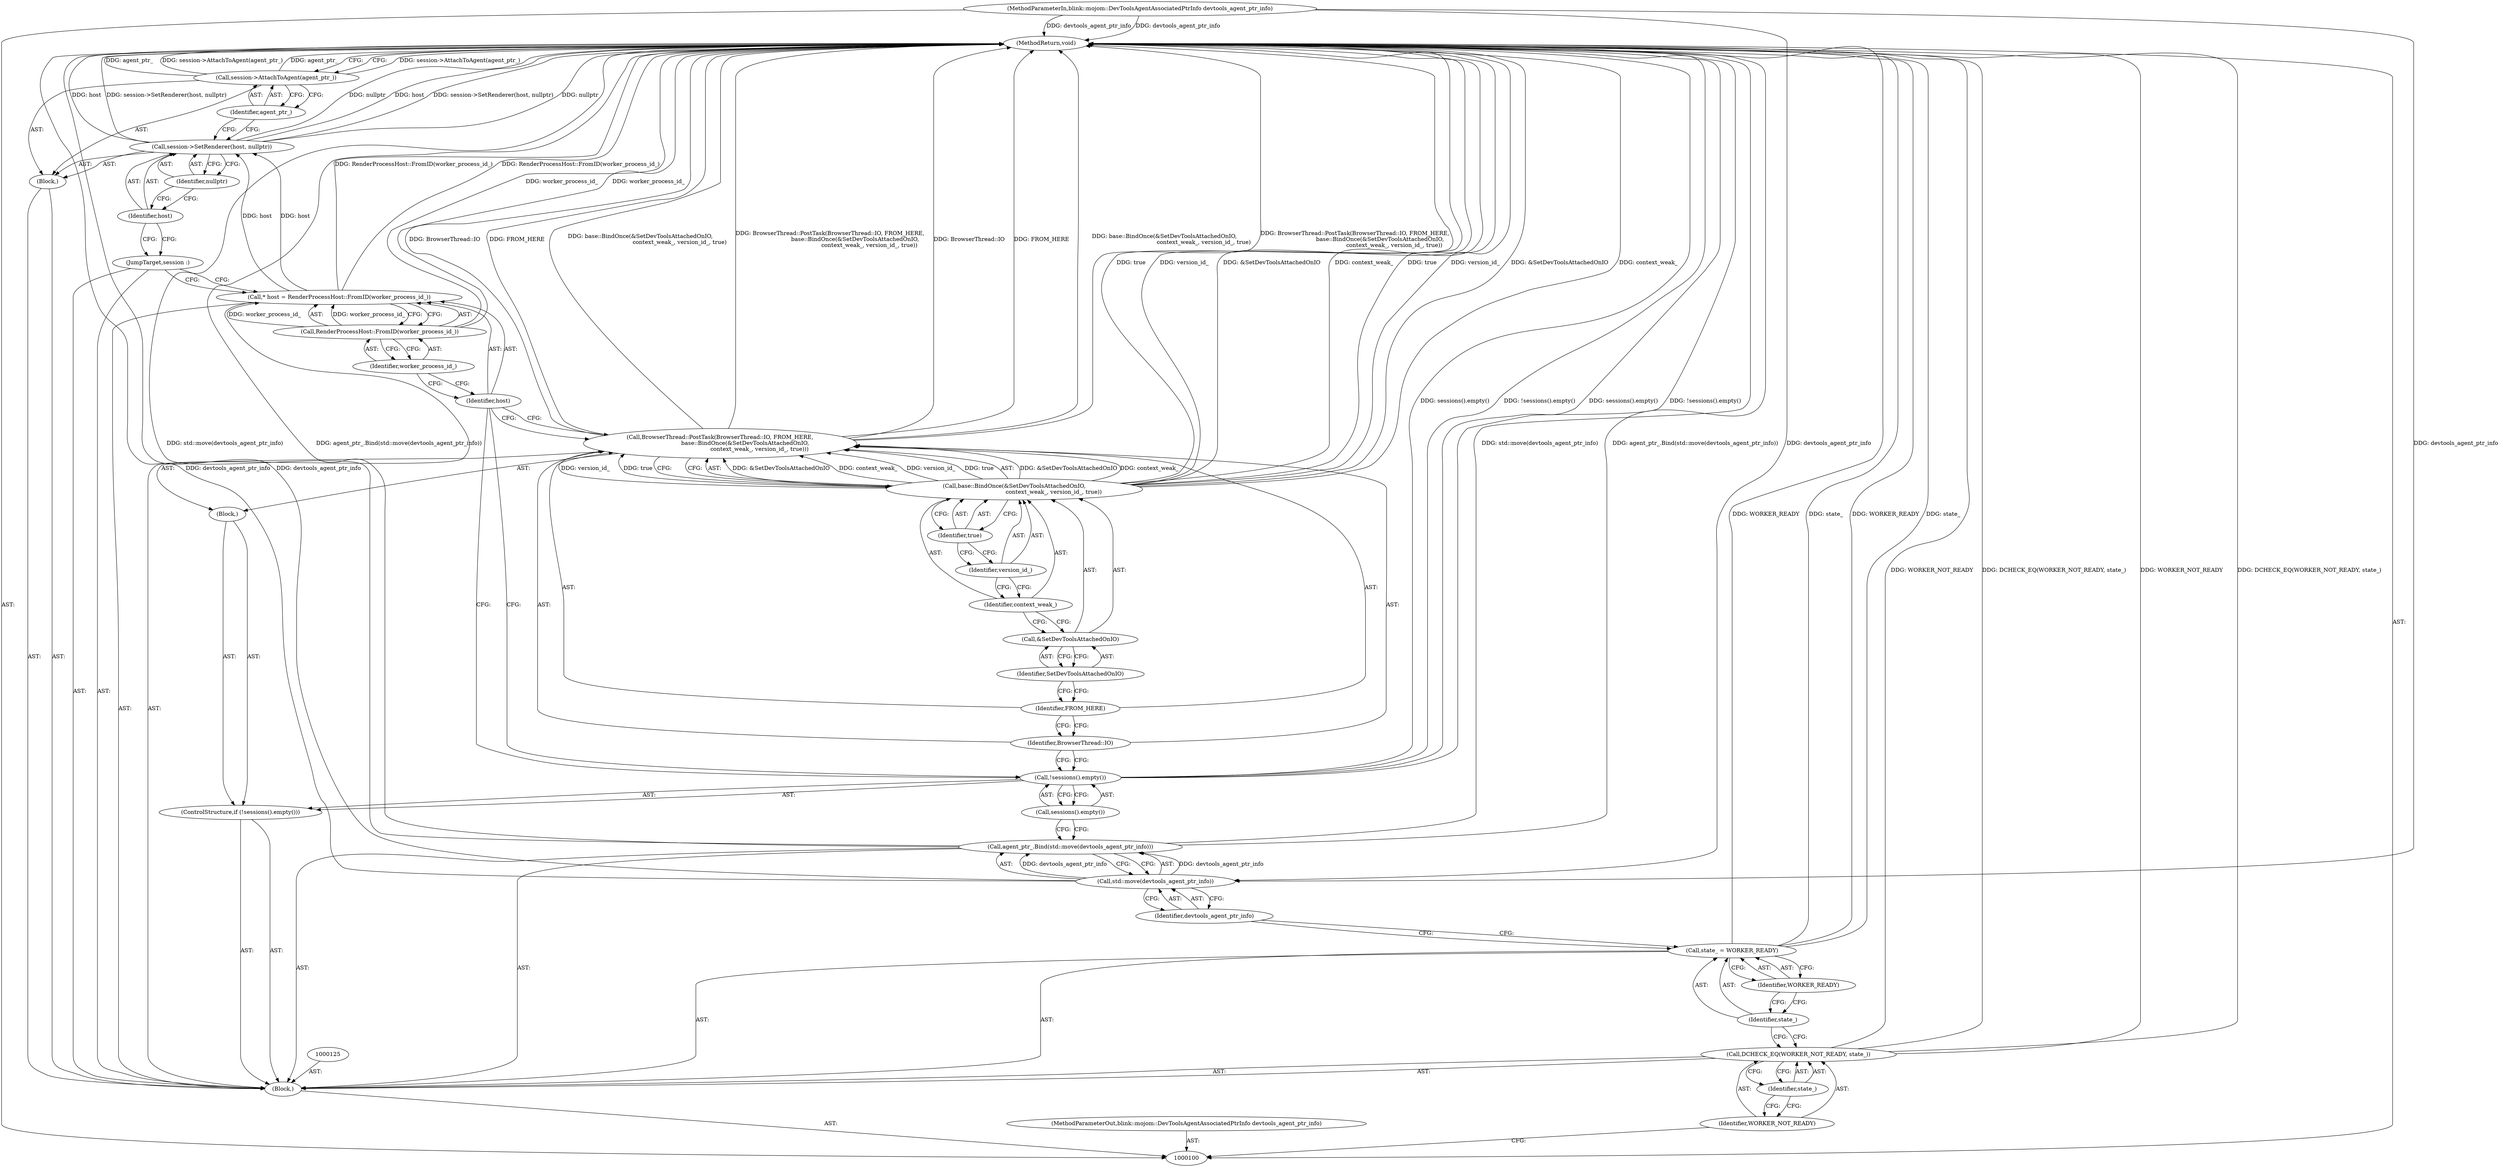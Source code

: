 digraph "1_Chrome_3c8e4852477d5b1e2da877808c998dc57db9460f_44" {
"1000137" [label="(MethodReturn,void)"];
"1000126" [label="(Call,* host = RenderProcessHost::FromID(worker_process_id_))"];
"1000127" [label="(Identifier,host)"];
"1000128" [label="(Call,RenderProcessHost::FromID(worker_process_id_))"];
"1000129" [label="(Identifier,worker_process_id_)"];
"1000130" [label="(JumpTarget,session :)"];
"1000131" [label="(Block,)"];
"1000133" [label="(Identifier,host)"];
"1000134" [label="(Identifier,nullptr)"];
"1000132" [label="(Call,session->SetRenderer(host, nullptr))"];
"1000136" [label="(Identifier,agent_ptr_)"];
"1000135" [label="(Call,session->AttachToAgent(agent_ptr_))"];
"1000101" [label="(MethodParameterIn,blink::mojom::DevToolsAgentAssociatedPtrInfo devtools_agent_ptr_info)"];
"1000198" [label="(MethodParameterOut,blink::mojom::DevToolsAgentAssociatedPtrInfo devtools_agent_ptr_info)"];
"1000102" [label="(Block,)"];
"1000104" [label="(Identifier,WORKER_NOT_READY)"];
"1000103" [label="(Call,DCHECK_EQ(WORKER_NOT_READY, state_))"];
"1000105" [label="(Identifier,state_)"];
"1000108" [label="(Identifier,WORKER_READY)"];
"1000106" [label="(Call,state_ = WORKER_READY)"];
"1000107" [label="(Identifier,state_)"];
"1000110" [label="(Call,std::move(devtools_agent_ptr_info))"];
"1000109" [label="(Call,agent_ptr_.Bind(std::move(devtools_agent_ptr_info)))"];
"1000111" [label="(Identifier,devtools_agent_ptr_info)"];
"1000112" [label="(ControlStructure,if (!sessions().empty()))"];
"1000115" [label="(Block,)"];
"1000113" [label="(Call,!sessions().empty())"];
"1000114" [label="(Call,sessions().empty())"];
"1000117" [label="(Identifier,BrowserThread::IO)"];
"1000116" [label="(Call,BrowserThread::PostTask(BrowserThread::IO, FROM_HERE,\n                            base::BindOnce(&SetDevToolsAttachedOnIO,\n                                            context_weak_, version_id_, true)))"];
"1000118" [label="(Identifier,FROM_HERE)"];
"1000119" [label="(Call,base::BindOnce(&SetDevToolsAttachedOnIO,\n                                            context_weak_, version_id_, true))"];
"1000120" [label="(Call,&SetDevToolsAttachedOnIO)"];
"1000121" [label="(Identifier,SetDevToolsAttachedOnIO)"];
"1000122" [label="(Identifier,context_weak_)"];
"1000123" [label="(Identifier,version_id_)"];
"1000124" [label="(Identifier,true)"];
"1000137" -> "1000100"  [label="AST: "];
"1000137" -> "1000135"  [label="CFG: "];
"1000116" -> "1000137"  [label="DDG: BrowserThread::IO"];
"1000116" -> "1000137"  [label="DDG: FROM_HERE"];
"1000116" -> "1000137"  [label="DDG: base::BindOnce(&SetDevToolsAttachedOnIO,\n                                            context_weak_, version_id_, true)"];
"1000116" -> "1000137"  [label="DDG: BrowserThread::PostTask(BrowserThread::IO, FROM_HERE,\n                            base::BindOnce(&SetDevToolsAttachedOnIO,\n                                            context_weak_, version_id_, true))"];
"1000106" -> "1000137"  [label="DDG: WORKER_READY"];
"1000106" -> "1000137"  [label="DDG: state_"];
"1000103" -> "1000137"  [label="DDG: WORKER_NOT_READY"];
"1000103" -> "1000137"  [label="DDG: DCHECK_EQ(WORKER_NOT_READY, state_)"];
"1000113" -> "1000137"  [label="DDG: sessions().empty()"];
"1000113" -> "1000137"  [label="DDG: !sessions().empty()"];
"1000132" -> "1000137"  [label="DDG: host"];
"1000132" -> "1000137"  [label="DDG: session->SetRenderer(host, nullptr)"];
"1000132" -> "1000137"  [label="DDG: nullptr"];
"1000126" -> "1000137"  [label="DDG: RenderProcessHost::FromID(worker_process_id_)"];
"1000119" -> "1000137"  [label="DDG: true"];
"1000119" -> "1000137"  [label="DDG: version_id_"];
"1000119" -> "1000137"  [label="DDG: &SetDevToolsAttachedOnIO"];
"1000119" -> "1000137"  [label="DDG: context_weak_"];
"1000128" -> "1000137"  [label="DDG: worker_process_id_"];
"1000135" -> "1000137"  [label="DDG: session->AttachToAgent(agent_ptr_)"];
"1000135" -> "1000137"  [label="DDG: agent_ptr_"];
"1000101" -> "1000137"  [label="DDG: devtools_agent_ptr_info"];
"1000109" -> "1000137"  [label="DDG: std::move(devtools_agent_ptr_info)"];
"1000109" -> "1000137"  [label="DDG: agent_ptr_.Bind(std::move(devtools_agent_ptr_info))"];
"1000110" -> "1000137"  [label="DDG: devtools_agent_ptr_info"];
"1000126" -> "1000102"  [label="AST: "];
"1000126" -> "1000128"  [label="CFG: "];
"1000127" -> "1000126"  [label="AST: "];
"1000128" -> "1000126"  [label="AST: "];
"1000130" -> "1000126"  [label="CFG: "];
"1000126" -> "1000137"  [label="DDG: RenderProcessHost::FromID(worker_process_id_)"];
"1000128" -> "1000126"  [label="DDG: worker_process_id_"];
"1000126" -> "1000132"  [label="DDG: host"];
"1000127" -> "1000126"  [label="AST: "];
"1000127" -> "1000116"  [label="CFG: "];
"1000127" -> "1000113"  [label="CFG: "];
"1000129" -> "1000127"  [label="CFG: "];
"1000128" -> "1000126"  [label="AST: "];
"1000128" -> "1000129"  [label="CFG: "];
"1000129" -> "1000128"  [label="AST: "];
"1000126" -> "1000128"  [label="CFG: "];
"1000128" -> "1000137"  [label="DDG: worker_process_id_"];
"1000128" -> "1000126"  [label="DDG: worker_process_id_"];
"1000129" -> "1000128"  [label="AST: "];
"1000129" -> "1000127"  [label="CFG: "];
"1000128" -> "1000129"  [label="CFG: "];
"1000130" -> "1000102"  [label="AST: "];
"1000130" -> "1000126"  [label="CFG: "];
"1000133" -> "1000130"  [label="CFG: "];
"1000131" -> "1000102"  [label="AST: "];
"1000132" -> "1000131"  [label="AST: "];
"1000135" -> "1000131"  [label="AST: "];
"1000133" -> "1000132"  [label="AST: "];
"1000133" -> "1000130"  [label="CFG: "];
"1000134" -> "1000133"  [label="CFG: "];
"1000134" -> "1000132"  [label="AST: "];
"1000134" -> "1000133"  [label="CFG: "];
"1000132" -> "1000134"  [label="CFG: "];
"1000132" -> "1000131"  [label="AST: "];
"1000132" -> "1000134"  [label="CFG: "];
"1000133" -> "1000132"  [label="AST: "];
"1000134" -> "1000132"  [label="AST: "];
"1000136" -> "1000132"  [label="CFG: "];
"1000132" -> "1000137"  [label="DDG: host"];
"1000132" -> "1000137"  [label="DDG: session->SetRenderer(host, nullptr)"];
"1000132" -> "1000137"  [label="DDG: nullptr"];
"1000126" -> "1000132"  [label="DDG: host"];
"1000136" -> "1000135"  [label="AST: "];
"1000136" -> "1000132"  [label="CFG: "];
"1000135" -> "1000136"  [label="CFG: "];
"1000135" -> "1000131"  [label="AST: "];
"1000135" -> "1000136"  [label="CFG: "];
"1000136" -> "1000135"  [label="AST: "];
"1000137" -> "1000135"  [label="CFG: "];
"1000135" -> "1000137"  [label="DDG: session->AttachToAgent(agent_ptr_)"];
"1000135" -> "1000137"  [label="DDG: agent_ptr_"];
"1000101" -> "1000100"  [label="AST: "];
"1000101" -> "1000137"  [label="DDG: devtools_agent_ptr_info"];
"1000101" -> "1000110"  [label="DDG: devtools_agent_ptr_info"];
"1000198" -> "1000100"  [label="AST: "];
"1000102" -> "1000100"  [label="AST: "];
"1000103" -> "1000102"  [label="AST: "];
"1000106" -> "1000102"  [label="AST: "];
"1000109" -> "1000102"  [label="AST: "];
"1000112" -> "1000102"  [label="AST: "];
"1000125" -> "1000102"  [label="AST: "];
"1000126" -> "1000102"  [label="AST: "];
"1000130" -> "1000102"  [label="AST: "];
"1000131" -> "1000102"  [label="AST: "];
"1000104" -> "1000103"  [label="AST: "];
"1000104" -> "1000100"  [label="CFG: "];
"1000105" -> "1000104"  [label="CFG: "];
"1000103" -> "1000102"  [label="AST: "];
"1000103" -> "1000105"  [label="CFG: "];
"1000104" -> "1000103"  [label="AST: "];
"1000105" -> "1000103"  [label="AST: "];
"1000107" -> "1000103"  [label="CFG: "];
"1000103" -> "1000137"  [label="DDG: WORKER_NOT_READY"];
"1000103" -> "1000137"  [label="DDG: DCHECK_EQ(WORKER_NOT_READY, state_)"];
"1000105" -> "1000103"  [label="AST: "];
"1000105" -> "1000104"  [label="CFG: "];
"1000103" -> "1000105"  [label="CFG: "];
"1000108" -> "1000106"  [label="AST: "];
"1000108" -> "1000107"  [label="CFG: "];
"1000106" -> "1000108"  [label="CFG: "];
"1000106" -> "1000102"  [label="AST: "];
"1000106" -> "1000108"  [label="CFG: "];
"1000107" -> "1000106"  [label="AST: "];
"1000108" -> "1000106"  [label="AST: "];
"1000111" -> "1000106"  [label="CFG: "];
"1000106" -> "1000137"  [label="DDG: WORKER_READY"];
"1000106" -> "1000137"  [label="DDG: state_"];
"1000107" -> "1000106"  [label="AST: "];
"1000107" -> "1000103"  [label="CFG: "];
"1000108" -> "1000107"  [label="CFG: "];
"1000110" -> "1000109"  [label="AST: "];
"1000110" -> "1000111"  [label="CFG: "];
"1000111" -> "1000110"  [label="AST: "];
"1000109" -> "1000110"  [label="CFG: "];
"1000110" -> "1000137"  [label="DDG: devtools_agent_ptr_info"];
"1000110" -> "1000109"  [label="DDG: devtools_agent_ptr_info"];
"1000101" -> "1000110"  [label="DDG: devtools_agent_ptr_info"];
"1000109" -> "1000102"  [label="AST: "];
"1000109" -> "1000110"  [label="CFG: "];
"1000110" -> "1000109"  [label="AST: "];
"1000114" -> "1000109"  [label="CFG: "];
"1000109" -> "1000137"  [label="DDG: std::move(devtools_agent_ptr_info)"];
"1000109" -> "1000137"  [label="DDG: agent_ptr_.Bind(std::move(devtools_agent_ptr_info))"];
"1000110" -> "1000109"  [label="DDG: devtools_agent_ptr_info"];
"1000111" -> "1000110"  [label="AST: "];
"1000111" -> "1000106"  [label="CFG: "];
"1000110" -> "1000111"  [label="CFG: "];
"1000112" -> "1000102"  [label="AST: "];
"1000113" -> "1000112"  [label="AST: "];
"1000115" -> "1000112"  [label="AST: "];
"1000115" -> "1000112"  [label="AST: "];
"1000116" -> "1000115"  [label="AST: "];
"1000113" -> "1000112"  [label="AST: "];
"1000113" -> "1000114"  [label="CFG: "];
"1000114" -> "1000113"  [label="AST: "];
"1000117" -> "1000113"  [label="CFG: "];
"1000127" -> "1000113"  [label="CFG: "];
"1000113" -> "1000137"  [label="DDG: sessions().empty()"];
"1000113" -> "1000137"  [label="DDG: !sessions().empty()"];
"1000114" -> "1000113"  [label="AST: "];
"1000114" -> "1000109"  [label="CFG: "];
"1000113" -> "1000114"  [label="CFG: "];
"1000117" -> "1000116"  [label="AST: "];
"1000117" -> "1000113"  [label="CFG: "];
"1000118" -> "1000117"  [label="CFG: "];
"1000116" -> "1000115"  [label="AST: "];
"1000116" -> "1000119"  [label="CFG: "];
"1000117" -> "1000116"  [label="AST: "];
"1000118" -> "1000116"  [label="AST: "];
"1000119" -> "1000116"  [label="AST: "];
"1000127" -> "1000116"  [label="CFG: "];
"1000116" -> "1000137"  [label="DDG: BrowserThread::IO"];
"1000116" -> "1000137"  [label="DDG: FROM_HERE"];
"1000116" -> "1000137"  [label="DDG: base::BindOnce(&SetDevToolsAttachedOnIO,\n                                            context_weak_, version_id_, true)"];
"1000116" -> "1000137"  [label="DDG: BrowserThread::PostTask(BrowserThread::IO, FROM_HERE,\n                            base::BindOnce(&SetDevToolsAttachedOnIO,\n                                            context_weak_, version_id_, true))"];
"1000119" -> "1000116"  [label="DDG: &SetDevToolsAttachedOnIO"];
"1000119" -> "1000116"  [label="DDG: context_weak_"];
"1000119" -> "1000116"  [label="DDG: version_id_"];
"1000119" -> "1000116"  [label="DDG: true"];
"1000118" -> "1000116"  [label="AST: "];
"1000118" -> "1000117"  [label="CFG: "];
"1000121" -> "1000118"  [label="CFG: "];
"1000119" -> "1000116"  [label="AST: "];
"1000119" -> "1000124"  [label="CFG: "];
"1000120" -> "1000119"  [label="AST: "];
"1000122" -> "1000119"  [label="AST: "];
"1000123" -> "1000119"  [label="AST: "];
"1000124" -> "1000119"  [label="AST: "];
"1000116" -> "1000119"  [label="CFG: "];
"1000119" -> "1000137"  [label="DDG: true"];
"1000119" -> "1000137"  [label="DDG: version_id_"];
"1000119" -> "1000137"  [label="DDG: &SetDevToolsAttachedOnIO"];
"1000119" -> "1000137"  [label="DDG: context_weak_"];
"1000119" -> "1000116"  [label="DDG: &SetDevToolsAttachedOnIO"];
"1000119" -> "1000116"  [label="DDG: context_weak_"];
"1000119" -> "1000116"  [label="DDG: version_id_"];
"1000119" -> "1000116"  [label="DDG: true"];
"1000120" -> "1000119"  [label="AST: "];
"1000120" -> "1000121"  [label="CFG: "];
"1000121" -> "1000120"  [label="AST: "];
"1000122" -> "1000120"  [label="CFG: "];
"1000121" -> "1000120"  [label="AST: "];
"1000121" -> "1000118"  [label="CFG: "];
"1000120" -> "1000121"  [label="CFG: "];
"1000122" -> "1000119"  [label="AST: "];
"1000122" -> "1000120"  [label="CFG: "];
"1000123" -> "1000122"  [label="CFG: "];
"1000123" -> "1000119"  [label="AST: "];
"1000123" -> "1000122"  [label="CFG: "];
"1000124" -> "1000123"  [label="CFG: "];
"1000124" -> "1000119"  [label="AST: "];
"1000124" -> "1000123"  [label="CFG: "];
"1000119" -> "1000124"  [label="CFG: "];
}
